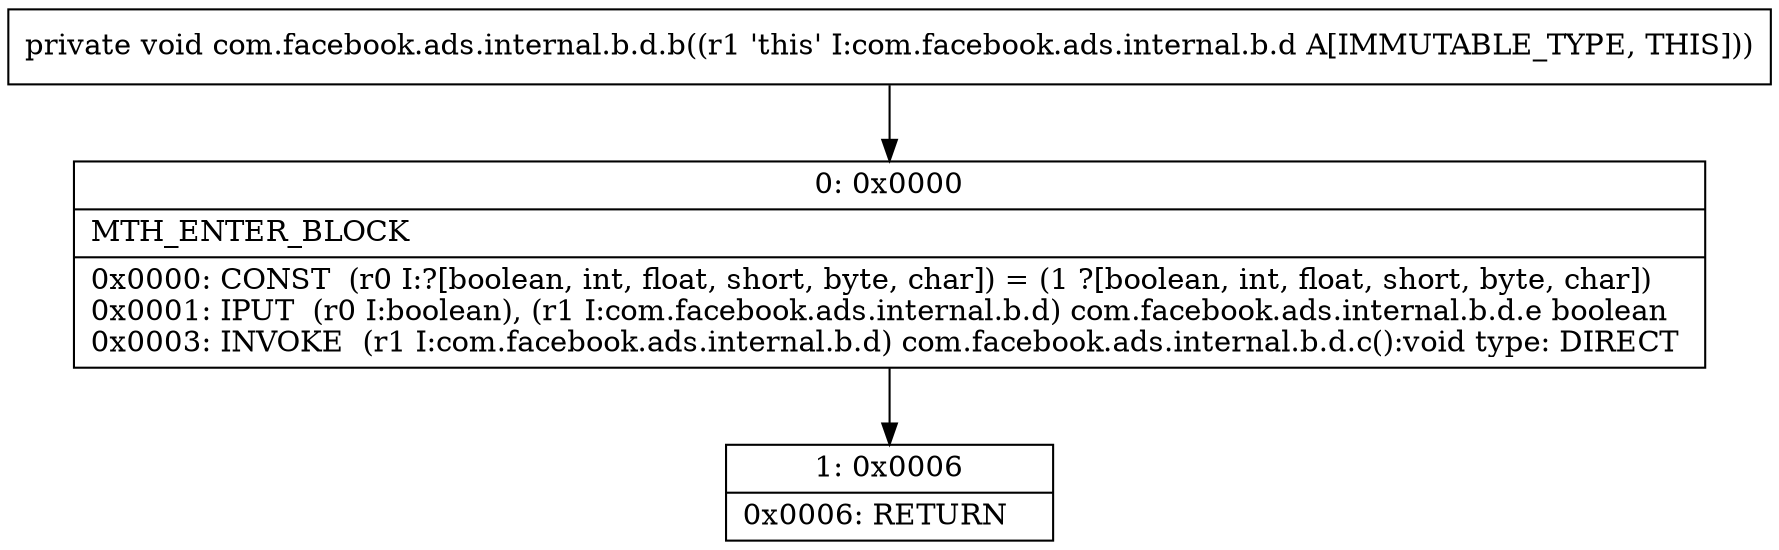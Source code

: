 digraph "CFG forcom.facebook.ads.internal.b.d.b()V" {
Node_0 [shape=record,label="{0\:\ 0x0000|MTH_ENTER_BLOCK\l|0x0000: CONST  (r0 I:?[boolean, int, float, short, byte, char]) = (1 ?[boolean, int, float, short, byte, char]) \l0x0001: IPUT  (r0 I:boolean), (r1 I:com.facebook.ads.internal.b.d) com.facebook.ads.internal.b.d.e boolean \l0x0003: INVOKE  (r1 I:com.facebook.ads.internal.b.d) com.facebook.ads.internal.b.d.c():void type: DIRECT \l}"];
Node_1 [shape=record,label="{1\:\ 0x0006|0x0006: RETURN   \l}"];
MethodNode[shape=record,label="{private void com.facebook.ads.internal.b.d.b((r1 'this' I:com.facebook.ads.internal.b.d A[IMMUTABLE_TYPE, THIS])) }"];
MethodNode -> Node_0;
Node_0 -> Node_1;
}

